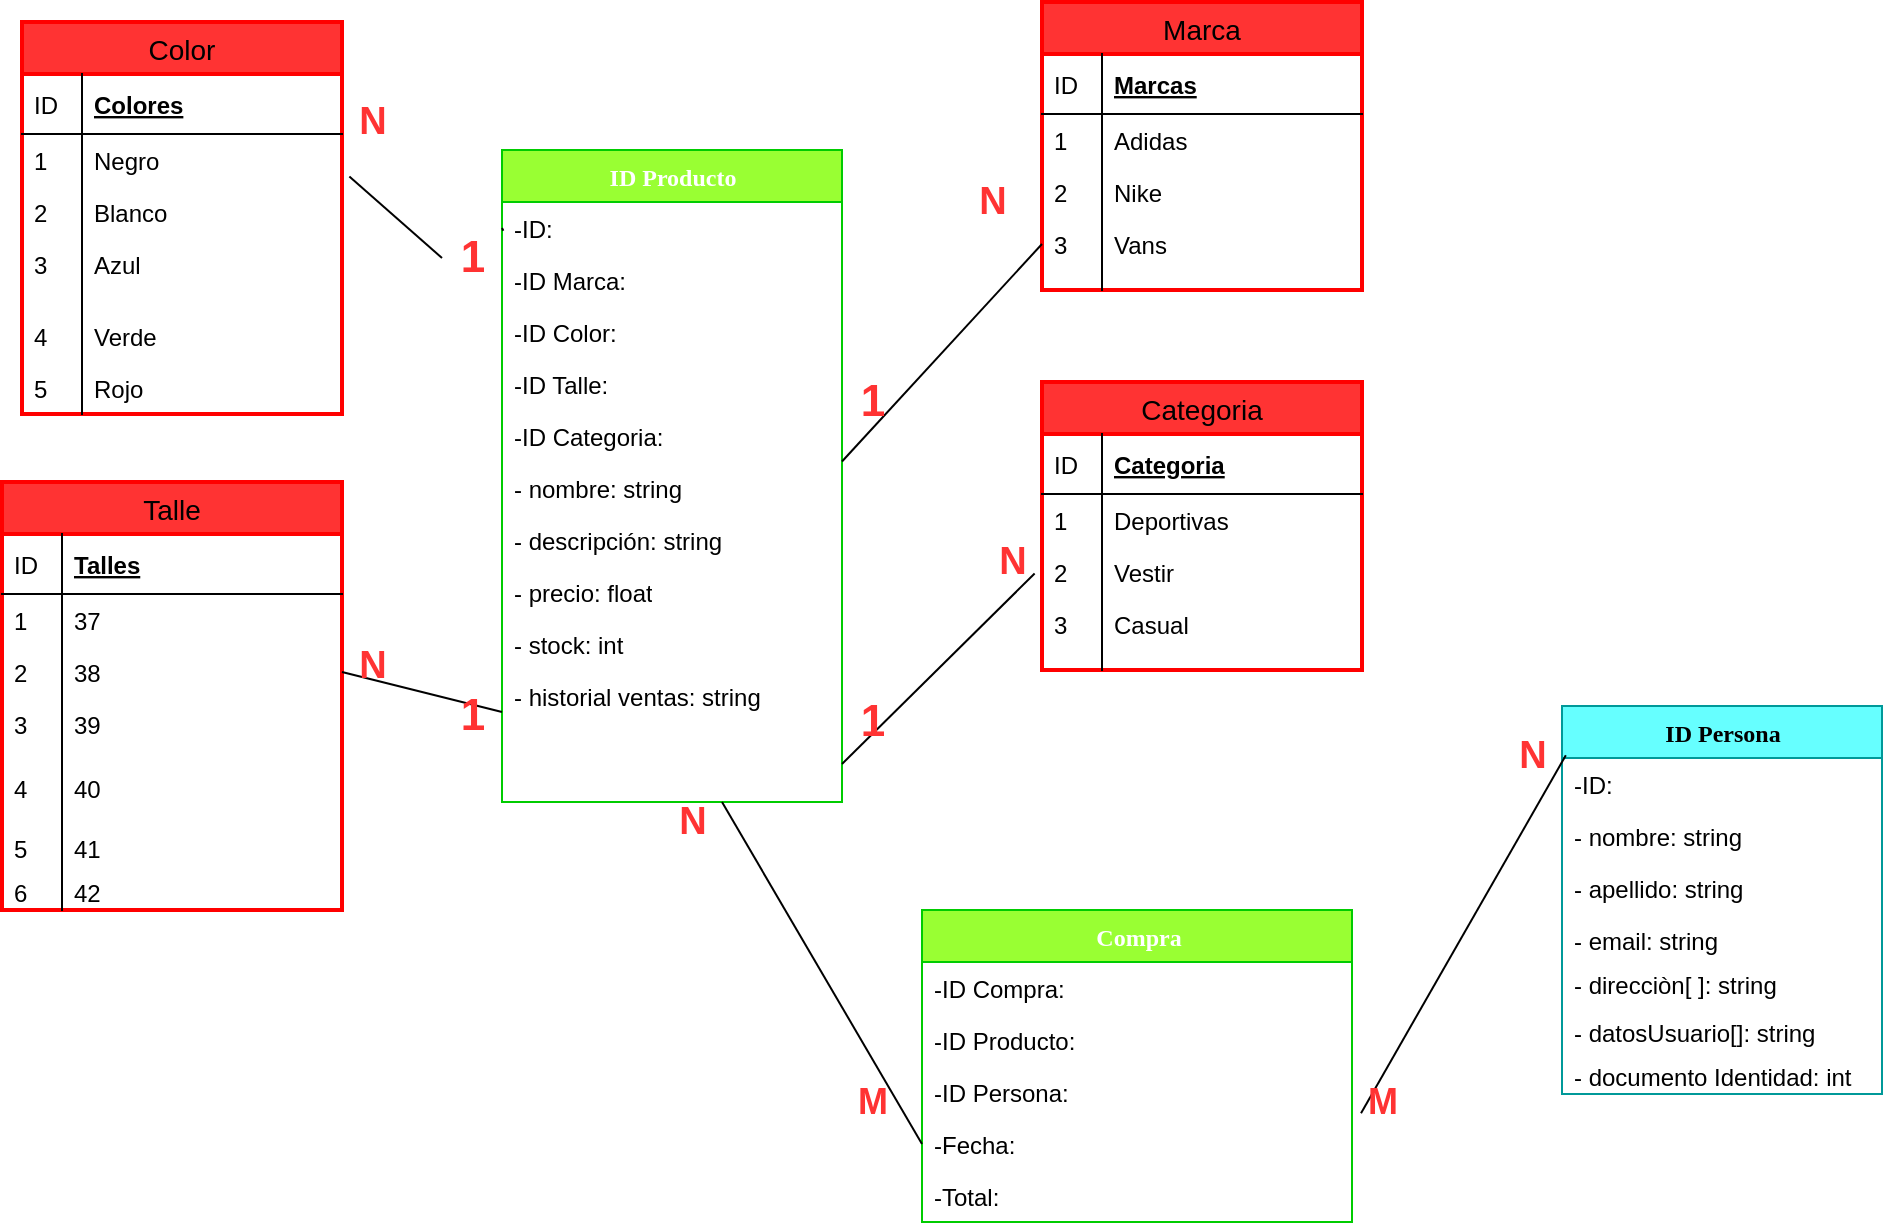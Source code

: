 <mxfile version="12.6.1" type="device"><diagram name="Page-1" id="9f46799a-70d6-7492-0946-bef42562c5a5"><mxGraphModel dx="1240" dy="-193" grid="1" gridSize="10" guides="1" tooltips="1" connect="1" arrows="1" fold="1" page="1" pageScale="1" pageWidth="1100" pageHeight="850" background="#ffffff" math="0" shadow="0"><root><mxCell id="0"/><mxCell id="1" parent="0"/><mxCell id="p8qAg3lWkjRqHArAEDa--1" value="ID Producto" style="swimlane;html=1;fontStyle=1;align=center;verticalAlign=top;childLayout=stackLayout;horizontal=1;startSize=26;horizontalStack=0;resizeParent=1;resizeLast=0;collapsible=1;marginBottom=0;swimlaneFillColor=#ffffff;rounded=0;shadow=0;comic=0;labelBackgroundColor=none;strokeWidth=1;fillColor=#99FF33;fontFamily=Verdana;fontSize=12;strokeColor=#00CC00;fontColor=#ffffff;" vertex="1" parent="1"><mxGeometry x="460" y="954" width="170" height="326" as="geometry"/></mxCell><mxCell id="p8qAg3lWkjRqHArAEDa--90" value="-ID:" style="text;html=1;strokeColor=none;fillColor=none;align=left;verticalAlign=top;spacingLeft=4;spacingRight=4;whiteSpace=wrap;overflow=hidden;rotatable=0;points=[[0,0.5],[1,0.5]];portConstraint=eastwest;" vertex="1" parent="p8qAg3lWkjRqHArAEDa--1"><mxGeometry y="26" width="170" height="26" as="geometry"/></mxCell><mxCell id="p8qAg3lWkjRqHArAEDa--119" value="-ID Marca:" style="text;html=1;strokeColor=none;fillColor=none;align=left;verticalAlign=top;spacingLeft=4;spacingRight=4;whiteSpace=wrap;overflow=hidden;rotatable=0;points=[[0,0.5],[1,0.5]];portConstraint=eastwest;" vertex="1" parent="p8qAg3lWkjRqHArAEDa--1"><mxGeometry y="52" width="170" height="26" as="geometry"/></mxCell><mxCell id="p8qAg3lWkjRqHArAEDa--91" value="-ID Color:" style="text;html=1;strokeColor=none;fillColor=none;align=left;verticalAlign=top;spacingLeft=4;spacingRight=4;whiteSpace=wrap;overflow=hidden;rotatable=0;points=[[0,0.5],[1,0.5]];portConstraint=eastwest;" vertex="1" parent="p8qAg3lWkjRqHArAEDa--1"><mxGeometry y="78" width="170" height="26" as="geometry"/></mxCell><mxCell id="p8qAg3lWkjRqHArAEDa--92" value="-ID Talle:" style="text;html=1;strokeColor=none;fillColor=none;align=left;verticalAlign=top;spacingLeft=4;spacingRight=4;whiteSpace=wrap;overflow=hidden;rotatable=0;points=[[0,0.5],[1,0.5]];portConstraint=eastwest;" vertex="1" parent="p8qAg3lWkjRqHArAEDa--1"><mxGeometry y="104" width="170" height="26" as="geometry"/></mxCell><mxCell id="p8qAg3lWkjRqHArAEDa--93" value="-ID Categoria:" style="text;html=1;strokeColor=none;fillColor=none;align=left;verticalAlign=top;spacingLeft=4;spacingRight=4;whiteSpace=wrap;overflow=hidden;rotatable=0;points=[[0,0.5],[1,0.5]];portConstraint=eastwest;" vertex="1" parent="p8qAg3lWkjRqHArAEDa--1"><mxGeometry y="130" width="170" height="26" as="geometry"/></mxCell><mxCell id="p8qAg3lWkjRqHArAEDa--2" value="- nombre: string" style="text;html=1;strokeColor=none;fillColor=none;align=left;verticalAlign=top;spacingLeft=4;spacingRight=4;whiteSpace=wrap;overflow=hidden;rotatable=0;points=[[0,0.5],[1,0.5]];portConstraint=eastwest;" vertex="1" parent="p8qAg3lWkjRqHArAEDa--1"><mxGeometry y="156" width="170" height="26" as="geometry"/></mxCell><mxCell id="p8qAg3lWkjRqHArAEDa--4" value="- descripción: string" style="text;html=1;strokeColor=none;fillColor=none;align=left;verticalAlign=top;spacingLeft=4;spacingRight=4;whiteSpace=wrap;overflow=hidden;rotatable=0;points=[[0,0.5],[1,0.5]];portConstraint=eastwest;" vertex="1" parent="p8qAg3lWkjRqHArAEDa--1"><mxGeometry y="182" width="170" height="26" as="geometry"/></mxCell><mxCell id="p8qAg3lWkjRqHArAEDa--5" value="- precio: float&lt;br&gt;" style="text;html=1;strokeColor=none;fillColor=none;align=left;verticalAlign=top;spacingLeft=4;spacingRight=4;whiteSpace=wrap;overflow=hidden;rotatable=0;points=[[0,0.5],[1,0.5]];portConstraint=eastwest;" vertex="1" parent="p8qAg3lWkjRqHArAEDa--1"><mxGeometry y="208" width="170" height="26" as="geometry"/></mxCell><mxCell id="p8qAg3lWkjRqHArAEDa--7" value="- stock: int" style="text;html=1;strokeColor=none;fillColor=none;align=left;verticalAlign=top;spacingLeft=4;spacingRight=4;whiteSpace=wrap;overflow=hidden;rotatable=0;points=[[0,0.5],[1,0.5]];portConstraint=eastwest;" vertex="1" parent="p8qAg3lWkjRqHArAEDa--1"><mxGeometry y="234" width="170" height="26" as="geometry"/></mxCell><mxCell id="p8qAg3lWkjRqHArAEDa--8" value="- historial ventas: string&lt;br&gt;" style="text;html=1;strokeColor=none;fillColor=none;align=left;verticalAlign=top;spacingLeft=4;spacingRight=4;whiteSpace=wrap;overflow=hidden;rotatable=0;points=[[0,0.5],[1,0.5]];portConstraint=eastwest;" vertex="1" parent="p8qAg3lWkjRqHArAEDa--1"><mxGeometry y="260" width="170" height="26" as="geometry"/></mxCell><mxCell id="p8qAg3lWkjRqHArAEDa--20" value="Marca" style="swimlane;fontStyle=0;childLayout=stackLayout;horizontal=1;startSize=26;fillColor=#FF3333;horizontalStack=0;resizeParent=1;resizeParentMax=0;resizeLast=0;collapsible=1;marginBottom=0;swimlaneFillColor=#ffffff;align=center;fontSize=14;strokeColor=#FF0000;strokeWidth=2;" vertex="1" parent="1"><mxGeometry x="730" y="880" width="160" height="144" as="geometry"/></mxCell><mxCell id="p8qAg3lWkjRqHArAEDa--21" value="Marcas" style="shape=partialRectangle;top=0;left=0;right=0;bottom=1;align=left;verticalAlign=middle;fillColor=none;spacingLeft=34;spacingRight=4;overflow=hidden;rotatable=0;points=[[0,0.5],[1,0.5]];portConstraint=eastwest;dropTarget=0;fontStyle=5;fontSize=12;" vertex="1" parent="p8qAg3lWkjRqHArAEDa--20"><mxGeometry y="26" width="160" height="30" as="geometry"/></mxCell><mxCell id="p8qAg3lWkjRqHArAEDa--22" value="ID" style="shape=partialRectangle;top=0;left=0;bottom=0;fillColor=none;align=left;verticalAlign=middle;spacingLeft=4;spacingRight=4;overflow=hidden;rotatable=0;points=[];portConstraint=eastwest;part=1;fontSize=12;" vertex="1" connectable="0" parent="p8qAg3lWkjRqHArAEDa--21"><mxGeometry width="30" height="30" as="geometry"/></mxCell><mxCell id="p8qAg3lWkjRqHArAEDa--23" value="Adidas" style="shape=partialRectangle;top=0;left=0;right=0;bottom=0;align=left;verticalAlign=top;fillColor=none;spacingLeft=34;spacingRight=4;overflow=hidden;rotatable=0;points=[[0,0.5],[1,0.5]];portConstraint=eastwest;dropTarget=0;fontSize=12;" vertex="1" parent="p8qAg3lWkjRqHArAEDa--20"><mxGeometry y="56" width="160" height="26" as="geometry"/></mxCell><mxCell id="p8qAg3lWkjRqHArAEDa--24" value="1" style="shape=partialRectangle;top=0;left=0;bottom=0;fillColor=none;align=left;verticalAlign=top;spacingLeft=4;spacingRight=4;overflow=hidden;rotatable=0;points=[];portConstraint=eastwest;part=1;fontSize=12;" vertex="1" connectable="0" parent="p8qAg3lWkjRqHArAEDa--23"><mxGeometry width="30" height="26" as="geometry"/></mxCell><mxCell id="p8qAg3lWkjRqHArAEDa--25" value="Nike" style="shape=partialRectangle;top=0;left=0;right=0;bottom=0;align=left;verticalAlign=top;fillColor=none;spacingLeft=34;spacingRight=4;overflow=hidden;rotatable=0;points=[[0,0.5],[1,0.5]];portConstraint=eastwest;dropTarget=0;fontSize=12;" vertex="1" parent="p8qAg3lWkjRqHArAEDa--20"><mxGeometry y="82" width="160" height="26" as="geometry"/></mxCell><mxCell id="p8qAg3lWkjRqHArAEDa--26" value="2" style="shape=partialRectangle;top=0;left=0;bottom=0;fillColor=none;align=left;verticalAlign=top;spacingLeft=4;spacingRight=4;overflow=hidden;rotatable=0;points=[];portConstraint=eastwest;part=1;fontSize=12;" vertex="1" connectable="0" parent="p8qAg3lWkjRqHArAEDa--25"><mxGeometry width="30" height="26" as="geometry"/></mxCell><mxCell id="p8qAg3lWkjRqHArAEDa--27" value="Vans" style="shape=partialRectangle;top=0;left=0;right=0;bottom=0;align=left;verticalAlign=top;fillColor=none;spacingLeft=34;spacingRight=4;overflow=hidden;rotatable=0;points=[[0,0.5],[1,0.5]];portConstraint=eastwest;dropTarget=0;fontSize=12;" vertex="1" parent="p8qAg3lWkjRqHArAEDa--20"><mxGeometry y="108" width="160" height="26" as="geometry"/></mxCell><mxCell id="p8qAg3lWkjRqHArAEDa--28" value="3" style="shape=partialRectangle;top=0;left=0;bottom=0;fillColor=none;align=left;verticalAlign=top;spacingLeft=4;spacingRight=4;overflow=hidden;rotatable=0;points=[];portConstraint=eastwest;part=1;fontSize=12;" vertex="1" connectable="0" parent="p8qAg3lWkjRqHArAEDa--27"><mxGeometry width="30" height="26" as="geometry"/></mxCell><mxCell id="p8qAg3lWkjRqHArAEDa--29" value="" style="shape=partialRectangle;top=0;left=0;right=0;bottom=0;align=left;verticalAlign=top;fillColor=none;spacingLeft=34;spacingRight=4;overflow=hidden;rotatable=0;points=[[0,0.5],[1,0.5]];portConstraint=eastwest;dropTarget=0;fontSize=12;" vertex="1" parent="p8qAg3lWkjRqHArAEDa--20"><mxGeometry y="134" width="160" height="10" as="geometry"/></mxCell><mxCell id="p8qAg3lWkjRqHArAEDa--30" value="" style="shape=partialRectangle;top=0;left=0;bottom=0;fillColor=none;align=left;verticalAlign=top;spacingLeft=4;spacingRight=4;overflow=hidden;rotatable=0;points=[];portConstraint=eastwest;part=1;fontSize=12;" vertex="1" connectable="0" parent="p8qAg3lWkjRqHArAEDa--29"><mxGeometry width="30" height="10" as="geometry"/></mxCell><mxCell id="p8qAg3lWkjRqHArAEDa--31" value="Talle" style="swimlane;fontStyle=0;childLayout=stackLayout;horizontal=1;startSize=26;fillColor=#FF3333;horizontalStack=0;resizeParent=1;resizeParentMax=0;resizeLast=0;collapsible=1;marginBottom=0;swimlaneFillColor=#ffffff;align=center;fontSize=14;strokeColor=#FF0000;strokeWidth=2;" vertex="1" parent="1"><mxGeometry x="210" y="1120" width="170" height="214" as="geometry"/></mxCell><mxCell id="p8qAg3lWkjRqHArAEDa--32" value="Talles" style="shape=partialRectangle;top=0;left=0;right=0;bottom=1;align=left;verticalAlign=middle;fillColor=none;spacingLeft=34;spacingRight=4;overflow=hidden;rotatable=0;points=[[0,0.5],[1,0.5]];portConstraint=eastwest;dropTarget=0;fontStyle=5;fontSize=12;" vertex="1" parent="p8qAg3lWkjRqHArAEDa--31"><mxGeometry y="26" width="170" height="30" as="geometry"/></mxCell><mxCell id="p8qAg3lWkjRqHArAEDa--33" value="ID" style="shape=partialRectangle;top=0;left=0;bottom=0;fillColor=none;align=left;verticalAlign=middle;spacingLeft=4;spacingRight=4;overflow=hidden;rotatable=0;points=[];portConstraint=eastwest;part=1;fontSize=12;" vertex="1" connectable="0" parent="p8qAg3lWkjRqHArAEDa--32"><mxGeometry width="30" height="30" as="geometry"/></mxCell><mxCell id="p8qAg3lWkjRqHArAEDa--34" value="37" style="shape=partialRectangle;top=0;left=0;right=0;bottom=0;align=left;verticalAlign=top;fillColor=none;spacingLeft=34;spacingRight=4;overflow=hidden;rotatable=0;points=[[0,0.5],[1,0.5]];portConstraint=eastwest;dropTarget=0;fontSize=12;" vertex="1" parent="p8qAg3lWkjRqHArAEDa--31"><mxGeometry y="56" width="170" height="26" as="geometry"/></mxCell><mxCell id="p8qAg3lWkjRqHArAEDa--35" value="1" style="shape=partialRectangle;top=0;left=0;bottom=0;fillColor=none;align=left;verticalAlign=top;spacingLeft=4;spacingRight=4;overflow=hidden;rotatable=0;points=[];portConstraint=eastwest;part=1;fontSize=12;" vertex="1" connectable="0" parent="p8qAg3lWkjRqHArAEDa--34"><mxGeometry width="30" height="26" as="geometry"/></mxCell><mxCell id="p8qAg3lWkjRqHArAEDa--36" value="38" style="shape=partialRectangle;top=0;left=0;right=0;bottom=0;align=left;verticalAlign=top;fillColor=none;spacingLeft=34;spacingRight=4;overflow=hidden;rotatable=0;points=[[0,0.5],[1,0.5]];portConstraint=eastwest;dropTarget=0;fontSize=12;" vertex="1" parent="p8qAg3lWkjRqHArAEDa--31"><mxGeometry y="82" width="170" height="26" as="geometry"/></mxCell><mxCell id="p8qAg3lWkjRqHArAEDa--37" value="2" style="shape=partialRectangle;top=0;left=0;bottom=0;fillColor=none;align=left;verticalAlign=top;spacingLeft=4;spacingRight=4;overflow=hidden;rotatable=0;points=[];portConstraint=eastwest;part=1;fontSize=12;" vertex="1" connectable="0" parent="p8qAg3lWkjRqHArAEDa--36"><mxGeometry width="30" height="26" as="geometry"/></mxCell><mxCell id="p8qAg3lWkjRqHArAEDa--38" value="39" style="shape=partialRectangle;top=0;left=0;right=0;bottom=0;align=left;verticalAlign=top;fillColor=none;spacingLeft=34;spacingRight=4;overflow=hidden;rotatable=0;points=[[0,0.5],[1,0.5]];portConstraint=eastwest;dropTarget=0;fontSize=12;" vertex="1" parent="p8qAg3lWkjRqHArAEDa--31"><mxGeometry y="108" width="170" height="22" as="geometry"/></mxCell><mxCell id="p8qAg3lWkjRqHArAEDa--39" value="3" style="shape=partialRectangle;top=0;left=0;bottom=0;fillColor=none;align=left;verticalAlign=top;spacingLeft=4;spacingRight=4;overflow=hidden;rotatable=0;points=[];portConstraint=eastwest;part=1;fontSize=12;" vertex="1" connectable="0" parent="p8qAg3lWkjRqHArAEDa--38"><mxGeometry width="30" height="22" as="geometry"/></mxCell><mxCell id="p8qAg3lWkjRqHArAEDa--40" value="" style="shape=partialRectangle;top=0;left=0;right=0;bottom=0;align=left;verticalAlign=top;fillColor=none;spacingLeft=34;spacingRight=4;overflow=hidden;rotatable=0;points=[[0,0.5],[1,0.5]];portConstraint=eastwest;dropTarget=0;fontSize=12;" vertex="1" parent="p8qAg3lWkjRqHArAEDa--31"><mxGeometry y="130" width="170" height="10" as="geometry"/></mxCell><mxCell id="p8qAg3lWkjRqHArAEDa--41" value="" style="shape=partialRectangle;top=0;left=0;bottom=0;fillColor=none;align=left;verticalAlign=top;spacingLeft=4;spacingRight=4;overflow=hidden;rotatable=0;points=[];portConstraint=eastwest;part=1;fontSize=12;" vertex="1" connectable="0" parent="p8qAg3lWkjRqHArAEDa--40"><mxGeometry width="30" height="10" as="geometry"/></mxCell><mxCell id="p8qAg3lWkjRqHArAEDa--42" value="40" style="shape=partialRectangle;top=0;left=0;right=0;bottom=0;align=left;verticalAlign=top;fillColor=none;spacingLeft=34;spacingRight=4;overflow=hidden;rotatable=0;points=[[0,0.5],[1,0.5]];portConstraint=eastwest;dropTarget=0;fontSize=12;" vertex="1" parent="p8qAg3lWkjRqHArAEDa--31"><mxGeometry y="140" width="170" height="30" as="geometry"/></mxCell><mxCell id="p8qAg3lWkjRqHArAEDa--43" value="4" style="shape=partialRectangle;top=0;left=0;bottom=0;fillColor=none;align=left;verticalAlign=top;spacingLeft=4;spacingRight=4;overflow=hidden;rotatable=0;points=[];portConstraint=eastwest;part=1;fontSize=12;" vertex="1" connectable="0" parent="p8qAg3lWkjRqHArAEDa--42"><mxGeometry width="30" height="30" as="geometry"/></mxCell><mxCell id="p8qAg3lWkjRqHArAEDa--44" value="41" style="shape=partialRectangle;top=0;left=0;right=0;bottom=0;align=left;verticalAlign=top;fillColor=none;spacingLeft=34;spacingRight=4;overflow=hidden;rotatable=0;points=[[0,0.5],[1,0.5]];portConstraint=eastwest;dropTarget=0;fontSize=12;" vertex="1" parent="p8qAg3lWkjRqHArAEDa--31"><mxGeometry y="170" width="170" height="22" as="geometry"/></mxCell><mxCell id="p8qAg3lWkjRqHArAEDa--45" value="5" style="shape=partialRectangle;top=0;left=0;bottom=0;fillColor=none;align=left;verticalAlign=top;spacingLeft=4;spacingRight=4;overflow=hidden;rotatable=0;points=[];portConstraint=eastwest;part=1;fontSize=12;" vertex="1" connectable="0" parent="p8qAg3lWkjRqHArAEDa--44"><mxGeometry width="30" height="22" as="geometry"/></mxCell><mxCell id="p8qAg3lWkjRqHArAEDa--46" value="42" style="shape=partialRectangle;top=0;left=0;right=0;bottom=0;align=left;verticalAlign=top;fillColor=none;spacingLeft=34;spacingRight=4;overflow=hidden;rotatable=0;points=[[0,0.5],[1,0.5]];portConstraint=eastwest;dropTarget=0;fontSize=12;" vertex="1" parent="p8qAg3lWkjRqHArAEDa--31"><mxGeometry y="192" width="170" height="22" as="geometry"/></mxCell><mxCell id="p8qAg3lWkjRqHArAEDa--47" value="6" style="shape=partialRectangle;top=0;left=0;bottom=0;fillColor=none;align=left;verticalAlign=top;spacingLeft=4;spacingRight=4;overflow=hidden;rotatable=0;points=[];portConstraint=eastwest;part=1;fontSize=12;" vertex="1" connectable="0" parent="p8qAg3lWkjRqHArAEDa--46"><mxGeometry width="30" height="22" as="geometry"/></mxCell><mxCell id="p8qAg3lWkjRqHArAEDa--50" value="Color" style="swimlane;fontStyle=0;childLayout=stackLayout;horizontal=1;startSize=26;fillColor=#FF3333;horizontalStack=0;resizeParent=1;resizeParentMax=0;resizeLast=0;collapsible=1;marginBottom=0;swimlaneFillColor=#ffffff;align=center;fontSize=14;strokeColor=#FF0000;strokeWidth=2;" vertex="1" parent="1"><mxGeometry x="220" y="890" width="160" height="196" as="geometry"/></mxCell><mxCell id="p8qAg3lWkjRqHArAEDa--51" value="Colores" style="shape=partialRectangle;top=0;left=0;right=0;bottom=1;align=left;verticalAlign=middle;fillColor=none;spacingLeft=34;spacingRight=4;overflow=hidden;rotatable=0;points=[[0,0.5],[1,0.5]];portConstraint=eastwest;dropTarget=0;fontStyle=5;fontSize=12;" vertex="1" parent="p8qAg3lWkjRqHArAEDa--50"><mxGeometry y="26" width="160" height="30" as="geometry"/></mxCell><mxCell id="p8qAg3lWkjRqHArAEDa--52" value="ID" style="shape=partialRectangle;top=0;left=0;bottom=0;fillColor=none;align=left;verticalAlign=middle;spacingLeft=4;spacingRight=4;overflow=hidden;rotatable=0;points=[];portConstraint=eastwest;part=1;fontSize=12;" vertex="1" connectable="0" parent="p8qAg3lWkjRqHArAEDa--51"><mxGeometry width="30" height="30" as="geometry"/></mxCell><mxCell id="p8qAg3lWkjRqHArAEDa--53" value="Negro" style="shape=partialRectangle;top=0;left=0;right=0;bottom=0;align=left;verticalAlign=top;fillColor=none;spacingLeft=34;spacingRight=4;overflow=hidden;rotatable=0;points=[[0,0.5],[1,0.5]];portConstraint=eastwest;dropTarget=0;fontSize=12;" vertex="1" parent="p8qAg3lWkjRqHArAEDa--50"><mxGeometry y="56" width="160" height="26" as="geometry"/></mxCell><mxCell id="p8qAg3lWkjRqHArAEDa--54" value="1" style="shape=partialRectangle;top=0;left=0;bottom=0;fillColor=none;align=left;verticalAlign=top;spacingLeft=4;spacingRight=4;overflow=hidden;rotatable=0;points=[];portConstraint=eastwest;part=1;fontSize=12;" vertex="1" connectable="0" parent="p8qAg3lWkjRqHArAEDa--53"><mxGeometry width="30" height="26" as="geometry"/></mxCell><mxCell id="p8qAg3lWkjRqHArAEDa--55" value="Blanco" style="shape=partialRectangle;top=0;left=0;right=0;bottom=0;align=left;verticalAlign=top;fillColor=none;spacingLeft=34;spacingRight=4;overflow=hidden;rotatable=0;points=[[0,0.5],[1,0.5]];portConstraint=eastwest;dropTarget=0;fontSize=12;" vertex="1" parent="p8qAg3lWkjRqHArAEDa--50"><mxGeometry y="82" width="160" height="26" as="geometry"/></mxCell><mxCell id="p8qAg3lWkjRqHArAEDa--56" value="2" style="shape=partialRectangle;top=0;left=0;bottom=0;fillColor=none;align=left;verticalAlign=top;spacingLeft=4;spacingRight=4;overflow=hidden;rotatable=0;points=[];portConstraint=eastwest;part=1;fontSize=12;" vertex="1" connectable="0" parent="p8qAg3lWkjRqHArAEDa--55"><mxGeometry width="30" height="26" as="geometry"/></mxCell><mxCell id="p8qAg3lWkjRqHArAEDa--57" value="Azul" style="shape=partialRectangle;top=0;left=0;right=0;bottom=0;align=left;verticalAlign=top;fillColor=none;spacingLeft=34;spacingRight=4;overflow=hidden;rotatable=0;points=[[0,0.5],[1,0.5]];portConstraint=eastwest;dropTarget=0;fontSize=12;" vertex="1" parent="p8qAg3lWkjRqHArAEDa--50"><mxGeometry y="108" width="160" height="26" as="geometry"/></mxCell><mxCell id="p8qAg3lWkjRqHArAEDa--58" value="3" style="shape=partialRectangle;top=0;left=0;bottom=0;fillColor=none;align=left;verticalAlign=top;spacingLeft=4;spacingRight=4;overflow=hidden;rotatable=0;points=[];portConstraint=eastwest;part=1;fontSize=12;" vertex="1" connectable="0" parent="p8qAg3lWkjRqHArAEDa--57"><mxGeometry width="30" height="26" as="geometry"/></mxCell><mxCell id="p8qAg3lWkjRqHArAEDa--59" value="" style="shape=partialRectangle;top=0;left=0;right=0;bottom=0;align=left;verticalAlign=top;fillColor=none;spacingLeft=34;spacingRight=4;overflow=hidden;rotatable=0;points=[[0,0.5],[1,0.5]];portConstraint=eastwest;dropTarget=0;fontSize=12;" vertex="1" parent="p8qAg3lWkjRqHArAEDa--50"><mxGeometry y="134" width="160" height="10" as="geometry"/></mxCell><mxCell id="p8qAg3lWkjRqHArAEDa--60" value="" style="shape=partialRectangle;top=0;left=0;bottom=0;fillColor=none;align=left;verticalAlign=top;spacingLeft=4;spacingRight=4;overflow=hidden;rotatable=0;points=[];portConstraint=eastwest;part=1;fontSize=12;" vertex="1" connectable="0" parent="p8qAg3lWkjRqHArAEDa--59"><mxGeometry width="30" height="10" as="geometry"/></mxCell><mxCell id="p8qAg3lWkjRqHArAEDa--61" value="Verde" style="shape=partialRectangle;top=0;left=0;right=0;bottom=0;align=left;verticalAlign=top;fillColor=none;spacingLeft=34;spacingRight=4;overflow=hidden;rotatable=0;points=[[0,0.5],[1,0.5]];portConstraint=eastwest;dropTarget=0;fontSize=12;" vertex="1" parent="p8qAg3lWkjRqHArAEDa--50"><mxGeometry y="144" width="160" height="26" as="geometry"/></mxCell><mxCell id="p8qAg3lWkjRqHArAEDa--62" value="4" style="shape=partialRectangle;top=0;left=0;bottom=0;fillColor=none;align=left;verticalAlign=top;spacingLeft=4;spacingRight=4;overflow=hidden;rotatable=0;points=[];portConstraint=eastwest;part=1;fontSize=12;" vertex="1" connectable="0" parent="p8qAg3lWkjRqHArAEDa--61"><mxGeometry width="30" height="26" as="geometry"/></mxCell><mxCell id="p8qAg3lWkjRqHArAEDa--63" value="Rojo" style="shape=partialRectangle;top=0;left=0;right=0;bottom=0;align=left;verticalAlign=top;fillColor=none;spacingLeft=34;spacingRight=4;overflow=hidden;rotatable=0;points=[[0,0.5],[1,0.5]];portConstraint=eastwest;dropTarget=0;fontSize=12;" vertex="1" parent="p8qAg3lWkjRqHArAEDa--50"><mxGeometry y="170" width="160" height="26" as="geometry"/></mxCell><mxCell id="p8qAg3lWkjRqHArAEDa--64" value="5" style="shape=partialRectangle;top=0;left=0;bottom=0;fillColor=none;align=left;verticalAlign=top;spacingLeft=4;spacingRight=4;overflow=hidden;rotatable=0;points=[];portConstraint=eastwest;part=1;fontSize=12;" vertex="1" connectable="0" parent="p8qAg3lWkjRqHArAEDa--63"><mxGeometry width="30" height="26" as="geometry"/></mxCell><mxCell id="p8qAg3lWkjRqHArAEDa--65" value="Categoria" style="swimlane;fontStyle=0;childLayout=stackLayout;horizontal=1;startSize=26;fillColor=#FF3333;horizontalStack=0;resizeParent=1;resizeParentMax=0;resizeLast=0;collapsible=1;marginBottom=0;swimlaneFillColor=#ffffff;align=center;fontSize=14;strokeColor=#FF0000;strokeWidth=2;" vertex="1" parent="1"><mxGeometry x="730" y="1070" width="160" height="144" as="geometry"/></mxCell><mxCell id="p8qAg3lWkjRqHArAEDa--66" value="Categoria" style="shape=partialRectangle;top=0;left=0;right=0;bottom=1;align=left;verticalAlign=middle;fillColor=none;spacingLeft=34;spacingRight=4;overflow=hidden;rotatable=0;points=[[0,0.5],[1,0.5]];portConstraint=eastwest;dropTarget=0;fontStyle=5;fontSize=12;" vertex="1" parent="p8qAg3lWkjRqHArAEDa--65"><mxGeometry y="26" width="160" height="30" as="geometry"/></mxCell><mxCell id="p8qAg3lWkjRqHArAEDa--67" value="ID" style="shape=partialRectangle;top=0;left=0;bottom=0;fillColor=none;align=left;verticalAlign=middle;spacingLeft=4;spacingRight=4;overflow=hidden;rotatable=0;points=[];portConstraint=eastwest;part=1;fontSize=12;" vertex="1" connectable="0" parent="p8qAg3lWkjRqHArAEDa--66"><mxGeometry width="30" height="30" as="geometry"/></mxCell><mxCell id="p8qAg3lWkjRqHArAEDa--68" value="Deportivas" style="shape=partialRectangle;top=0;left=0;right=0;bottom=0;align=left;verticalAlign=top;fillColor=none;spacingLeft=34;spacingRight=4;overflow=hidden;rotatable=0;points=[[0,0.5],[1,0.5]];portConstraint=eastwest;dropTarget=0;fontSize=12;" vertex="1" parent="p8qAg3lWkjRqHArAEDa--65"><mxGeometry y="56" width="160" height="26" as="geometry"/></mxCell><mxCell id="p8qAg3lWkjRqHArAEDa--69" value="1" style="shape=partialRectangle;top=0;left=0;bottom=0;fillColor=none;align=left;verticalAlign=top;spacingLeft=4;spacingRight=4;overflow=hidden;rotatable=0;points=[];portConstraint=eastwest;part=1;fontSize=12;" vertex="1" connectable="0" parent="p8qAg3lWkjRqHArAEDa--68"><mxGeometry width="30" height="26" as="geometry"/></mxCell><mxCell id="p8qAg3lWkjRqHArAEDa--70" value="Vestir" style="shape=partialRectangle;top=0;left=0;right=0;bottom=0;align=left;verticalAlign=top;fillColor=none;spacingLeft=34;spacingRight=4;overflow=hidden;rotatable=0;points=[[0,0.5],[1,0.5]];portConstraint=eastwest;dropTarget=0;fontSize=12;" vertex="1" parent="p8qAg3lWkjRqHArAEDa--65"><mxGeometry y="82" width="160" height="26" as="geometry"/></mxCell><mxCell id="p8qAg3lWkjRqHArAEDa--71" value="2" style="shape=partialRectangle;top=0;left=0;bottom=0;fillColor=none;align=left;verticalAlign=top;spacingLeft=4;spacingRight=4;overflow=hidden;rotatable=0;points=[];portConstraint=eastwest;part=1;fontSize=12;" vertex="1" connectable="0" parent="p8qAg3lWkjRqHArAEDa--70"><mxGeometry width="30" height="26" as="geometry"/></mxCell><mxCell id="p8qAg3lWkjRqHArAEDa--72" value="Casual" style="shape=partialRectangle;top=0;left=0;right=0;bottom=0;align=left;verticalAlign=top;fillColor=none;spacingLeft=34;spacingRight=4;overflow=hidden;rotatable=0;points=[[0,0.5],[1,0.5]];portConstraint=eastwest;dropTarget=0;fontSize=12;" vertex="1" parent="p8qAg3lWkjRqHArAEDa--65"><mxGeometry y="108" width="160" height="26" as="geometry"/></mxCell><mxCell id="p8qAg3lWkjRqHArAEDa--73" value="3" style="shape=partialRectangle;top=0;left=0;bottom=0;fillColor=none;align=left;verticalAlign=top;spacingLeft=4;spacingRight=4;overflow=hidden;rotatable=0;points=[];portConstraint=eastwest;part=1;fontSize=12;" vertex="1" connectable="0" parent="p8qAg3lWkjRqHArAEDa--72"><mxGeometry width="30" height="26" as="geometry"/></mxCell><mxCell id="p8qAg3lWkjRqHArAEDa--74" value="" style="shape=partialRectangle;top=0;left=0;right=0;bottom=0;align=left;verticalAlign=top;fillColor=none;spacingLeft=34;spacingRight=4;overflow=hidden;rotatable=0;points=[[0,0.5],[1,0.5]];portConstraint=eastwest;dropTarget=0;fontSize=12;" vertex="1" parent="p8qAg3lWkjRqHArAEDa--65"><mxGeometry y="134" width="160" height="10" as="geometry"/></mxCell><mxCell id="p8qAg3lWkjRqHArAEDa--75" value="" style="shape=partialRectangle;top=0;left=0;bottom=0;fillColor=none;align=left;verticalAlign=top;spacingLeft=4;spacingRight=4;overflow=hidden;rotatable=0;points=[];portConstraint=eastwest;part=1;fontSize=12;" vertex="1" connectable="0" parent="p8qAg3lWkjRqHArAEDa--74"><mxGeometry width="30" height="10" as="geometry"/></mxCell><mxCell id="p8qAg3lWkjRqHArAEDa--78" value="" style="endArrow=none;html=1;entryX=0;entryY=0.5;entryDx=0;entryDy=0;exitX=1.023;exitY=-0.183;exitDx=0;exitDy=0;exitPerimeter=0;" edge="1" parent="1" source="p8qAg3lWkjRqHArAEDa--82"><mxGeometry width="50" height="50" relative="1" as="geometry"><mxPoint x="110" y="1410" as="sourcePoint"/><mxPoint x="460" y="993.0" as="targetPoint"/><Array as="points"/></mxGeometry></mxCell><mxCell id="p8qAg3lWkjRqHArAEDa--79" value="" style="endArrow=none;html=1;entryX=0;entryY=0.5;entryDx=0;entryDy=0;exitX=1;exitY=0.5;exitDx=0;exitDy=0;" edge="1" parent="1" source="p8qAg3lWkjRqHArAEDa--36"><mxGeometry width="50" height="50" relative="1" as="geometry"><mxPoint x="430" y="1170" as="sourcePoint"/><mxPoint x="460" y="1235" as="targetPoint"/><Array as="points"/></mxGeometry></mxCell><mxCell id="p8qAg3lWkjRqHArAEDa--80" value="" style="endArrow=none;html=1;entryX=0;entryY=0.5;entryDx=0;entryDy=0;exitX=1;exitY=-0.009;exitDx=0;exitDy=0;exitPerimeter=0;" edge="1" parent="1" source="p8qAg3lWkjRqHArAEDa--2" target="p8qAg3lWkjRqHArAEDa--27"><mxGeometry width="50" height="50" relative="1" as="geometry"><mxPoint x="690" y="980" as="sourcePoint"/><mxPoint x="766.32" y="1005.758" as="targetPoint"/><Array as="points"/></mxGeometry></mxCell><mxCell id="p8qAg3lWkjRqHArAEDa--81" value="" style="endArrow=none;html=1;entryX=0;entryY=0.5;entryDx=0;entryDy=0;exitX=1;exitY=0.5;exitDx=0;exitDy=0;" edge="1" parent="1"><mxGeometry width="50" height="50" relative="1" as="geometry"><mxPoint x="630" y="1261.0" as="sourcePoint"/><mxPoint x="726.32" y="1165.758" as="targetPoint"/><Array as="points"/></mxGeometry></mxCell><mxCell id="p8qAg3lWkjRqHArAEDa--83" value="&lt;b&gt;&lt;font style=&quot;font-size: 22px&quot; color=&quot;#ff3333&quot;&gt;1&lt;/font&gt;&lt;/b&gt;" style="text;html=1;align=center;verticalAlign=middle;resizable=0;points=[];autosize=1;fillColor=none;" vertex="1" parent="1"><mxGeometry x="430" y="1227" width="30" height="20" as="geometry"/></mxCell><mxCell id="p8qAg3lWkjRqHArAEDa--85" value="&lt;b&gt;&lt;font style=&quot;font-size: 22px&quot; color=&quot;#ff3333&quot;&gt;1&lt;/font&gt;&lt;/b&gt;" style="text;html=1;align=center;verticalAlign=middle;resizable=0;points=[];autosize=1;fillColor=none;" vertex="1" parent="1"><mxGeometry x="630" y="1230" width="30" height="20" as="geometry"/></mxCell><mxCell id="p8qAg3lWkjRqHArAEDa--86" value="&lt;font color=&quot;#ff3333&quot; size=&quot;1&quot;&gt;&lt;b style=&quot;font-size: 19px&quot;&gt;N&lt;/b&gt;&lt;/font&gt;" style="text;html=1;align=center;verticalAlign=middle;resizable=0;points=[];autosize=1;" vertex="1" parent="1"><mxGeometry x="700" y="1150" width="30" height="20" as="geometry"/></mxCell><mxCell id="p8qAg3lWkjRqHArAEDa--87" value="&lt;font color=&quot;#ff3333&quot; size=&quot;1&quot;&gt;&lt;b style=&quot;font-size: 19px&quot;&gt;N&lt;/b&gt;&lt;/font&gt;" style="text;html=1;align=center;verticalAlign=middle;resizable=0;points=[];autosize=1;" vertex="1" parent="1"><mxGeometry x="690" y="970" width="30" height="20" as="geometry"/></mxCell><mxCell id="p8qAg3lWkjRqHArAEDa--89" value="&lt;font color=&quot;#ff3333&quot; size=&quot;1&quot;&gt;&lt;b style=&quot;font-size: 19px&quot;&gt;N&lt;/b&gt;&lt;/font&gt;" style="text;html=1;align=center;verticalAlign=middle;resizable=0;points=[];autosize=1;" vertex="1" parent="1"><mxGeometry x="380" y="930" width="30" height="20" as="geometry"/></mxCell><mxCell id="p8qAg3lWkjRqHArAEDa--84" value="&lt;b&gt;&lt;font style=&quot;font-size: 22px&quot; color=&quot;#ff3333&quot;&gt;1&lt;/font&gt;&lt;/b&gt;" style="text;html=1;align=center;verticalAlign=middle;resizable=0;points=[];autosize=1;fillColor=none;" vertex="1" parent="1"><mxGeometry x="560" y="1070" width="170" height="20" as="geometry"/></mxCell><mxCell id="p8qAg3lWkjRqHArAEDa--88" value="&lt;font color=&quot;#ff3333&quot; size=&quot;1&quot;&gt;&lt;b style=&quot;font-size: 19px&quot;&gt;N&lt;/b&gt;&lt;/font&gt;" style="text;html=1;align=center;verticalAlign=middle;resizable=0;points=[];autosize=1;" vertex="1" parent="1"><mxGeometry x="310" y="1202" width="170" height="20" as="geometry"/></mxCell><mxCell id="p8qAg3lWkjRqHArAEDa--82" value="&lt;b&gt;&lt;font style=&quot;font-size: 22px&quot; color=&quot;#ff3333&quot;&gt;1&lt;/font&gt;&lt;/b&gt;" style="text;html=1;align=center;verticalAlign=middle;resizable=0;points=[];autosize=1;fillColor=none;" vertex="1" parent="1"><mxGeometry x="430" y="998" width="30" height="20" as="geometry"/></mxCell><mxCell id="p8qAg3lWkjRqHArAEDa--94" value="" style="endArrow=none;html=1;entryX=0;entryY=0.5;entryDx=0;entryDy=0;exitX=1.023;exitY=-0.183;exitDx=0;exitDy=0;exitPerimeter=0;" edge="1" parent="1" source="p8qAg3lWkjRqHArAEDa--55" target="p8qAg3lWkjRqHArAEDa--82"><mxGeometry width="50" height="50" relative="1" as="geometry"><mxPoint x="383.68" y="967.242" as="sourcePoint"/><mxPoint x="460.0" y="993" as="targetPoint"/><Array as="points"/></mxGeometry></mxCell><mxCell id="p8qAg3lWkjRqHArAEDa--95" value="Compra" style="swimlane;html=1;fontStyle=1;align=center;verticalAlign=top;childLayout=stackLayout;horizontal=1;startSize=26;horizontalStack=0;resizeParent=1;resizeLast=0;collapsible=1;marginBottom=0;swimlaneFillColor=#ffffff;rounded=0;shadow=0;comic=0;labelBackgroundColor=none;strokeWidth=1;fillColor=#99FF33;fontFamily=Verdana;fontSize=12;strokeColor=#00CC00;fontColor=#ffffff;" vertex="1" parent="1"><mxGeometry x="670" y="1334" width="215" height="156" as="geometry"/></mxCell><mxCell id="p8qAg3lWkjRqHArAEDa--131" value="-ID Compra:" style="text;html=1;strokeColor=none;fillColor=none;align=left;verticalAlign=top;spacingLeft=4;spacingRight=4;whiteSpace=wrap;overflow=hidden;rotatable=0;points=[[0,0.5],[1,0.5]];portConstraint=eastwest;" vertex="1" parent="p8qAg3lWkjRqHArAEDa--95"><mxGeometry y="26" width="215" height="26" as="geometry"/></mxCell><mxCell id="p8qAg3lWkjRqHArAEDa--96" value="-ID Producto:" style="text;html=1;strokeColor=none;fillColor=none;align=left;verticalAlign=top;spacingLeft=4;spacingRight=4;whiteSpace=wrap;overflow=hidden;rotatable=0;points=[[0,0.5],[1,0.5]];portConstraint=eastwest;" vertex="1" parent="p8qAg3lWkjRqHArAEDa--95"><mxGeometry y="52" width="215" height="26" as="geometry"/></mxCell><mxCell id="p8qAg3lWkjRqHArAEDa--117" value="-ID Persona:" style="text;html=1;strokeColor=none;fillColor=none;align=left;verticalAlign=top;spacingLeft=4;spacingRight=4;whiteSpace=wrap;overflow=hidden;rotatable=0;points=[[0,0.5],[1,0.5]];portConstraint=eastwest;" vertex="1" parent="p8qAg3lWkjRqHArAEDa--95"><mxGeometry y="78" width="215" height="26" as="geometry"/></mxCell><mxCell id="p8qAg3lWkjRqHArAEDa--129" value="-Fecha:" style="text;html=1;strokeColor=none;fillColor=none;align=left;verticalAlign=top;spacingLeft=4;spacingRight=4;whiteSpace=wrap;overflow=hidden;rotatable=0;points=[[0,0.5],[1,0.5]];portConstraint=eastwest;" vertex="1" parent="p8qAg3lWkjRqHArAEDa--95"><mxGeometry y="104" width="215" height="26" as="geometry"/></mxCell><mxCell id="p8qAg3lWkjRqHArAEDa--132" value="-Total:" style="text;html=1;strokeColor=none;fillColor=none;align=left;verticalAlign=top;spacingLeft=4;spacingRight=4;whiteSpace=wrap;overflow=hidden;rotatable=0;points=[[0,0.5],[1,0.5]];portConstraint=eastwest;" vertex="1" parent="p8qAg3lWkjRqHArAEDa--95"><mxGeometry y="130" width="215" height="26" as="geometry"/></mxCell><mxCell id="p8qAg3lWkjRqHArAEDa--104" value="&lt;font color=&quot;#000000&quot;&gt;ID Persona&lt;/font&gt;" style="swimlane;html=1;fontStyle=1;align=center;verticalAlign=top;childLayout=stackLayout;horizontal=1;startSize=26;horizontalStack=0;resizeParent=1;resizeLast=0;collapsible=1;marginBottom=0;swimlaneFillColor=#ffffff;rounded=0;shadow=0;comic=0;labelBackgroundColor=none;strokeWidth=1;fillColor=#66FFFF;fontFamily=Verdana;fontSize=12;strokeColor=#009999;fontColor=#ffffff;" vertex="1" parent="1"><mxGeometry x="990" y="1232" width="160" height="194" as="geometry"/></mxCell><mxCell id="p8qAg3lWkjRqHArAEDa--118" value="-ID:" style="text;html=1;strokeColor=none;fillColor=none;align=left;verticalAlign=top;spacingLeft=4;spacingRight=4;whiteSpace=wrap;overflow=hidden;rotatable=0;points=[[0,0.5],[1,0.5]];portConstraint=eastwest;" vertex="1" parent="p8qAg3lWkjRqHArAEDa--104"><mxGeometry y="26" width="160" height="26" as="geometry"/></mxCell><mxCell id="p8qAg3lWkjRqHArAEDa--105" value="- nombre: string" style="text;html=1;strokeColor=none;fillColor=none;align=left;verticalAlign=top;spacingLeft=4;spacingRight=4;whiteSpace=wrap;overflow=hidden;rotatable=0;points=[[0,0.5],[1,0.5]];portConstraint=eastwest;" vertex="1" parent="p8qAg3lWkjRqHArAEDa--104"><mxGeometry y="52" width="160" height="26" as="geometry"/></mxCell><mxCell id="p8qAg3lWkjRqHArAEDa--106" value="- apellido: string" style="text;html=1;strokeColor=none;fillColor=none;align=left;verticalAlign=top;spacingLeft=4;spacingRight=4;whiteSpace=wrap;overflow=hidden;rotatable=0;points=[[0,0.5],[1,0.5]];portConstraint=eastwest;" vertex="1" parent="p8qAg3lWkjRqHArAEDa--104"><mxGeometry y="78" width="160" height="26" as="geometry"/></mxCell><mxCell id="p8qAg3lWkjRqHArAEDa--107" value="- email: string" style="text;html=1;strokeColor=none;fillColor=none;align=left;verticalAlign=top;spacingLeft=4;spacingRight=4;whiteSpace=wrap;overflow=hidden;rotatable=0;points=[[0,0.5],[1,0.5]];portConstraint=eastwest;" vertex="1" parent="p8qAg3lWkjRqHArAEDa--104"><mxGeometry y="104" width="160" height="22" as="geometry"/></mxCell><mxCell id="p8qAg3lWkjRqHArAEDa--108" value="- direcciòn[ ]: string&lt;br&gt;" style="text;html=1;strokeColor=none;fillColor=none;align=left;verticalAlign=top;spacingLeft=4;spacingRight=4;whiteSpace=wrap;overflow=hidden;rotatable=0;points=[[0,0.5],[1,0.5]];portConstraint=eastwest;" vertex="1" parent="p8qAg3lWkjRqHArAEDa--104"><mxGeometry y="126" width="160" height="24" as="geometry"/></mxCell><mxCell id="p8qAg3lWkjRqHArAEDa--109" value="&lt;span style=&quot;white-space: normal&quot;&gt;- datosUsuario[]: string&lt;/span&gt;" style="text;html=1;strokeColor=none;fillColor=none;align=left;verticalAlign=top;spacingLeft=4;spacingRight=4;whiteSpace=wrap;overflow=hidden;rotatable=0;points=[[0,0.5],[1,0.5]];portConstraint=eastwest;" vertex="1" parent="p8qAg3lWkjRqHArAEDa--104"><mxGeometry y="150" width="160" height="22" as="geometry"/></mxCell><mxCell id="p8qAg3lWkjRqHArAEDa--110" value="&lt;span style=&quot;white-space: normal&quot;&gt;- documento Identidad: int&lt;br&gt;&lt;br&gt;&lt;/span&gt;" style="text;html=1;strokeColor=none;fillColor=none;align=left;verticalAlign=top;spacingLeft=4;spacingRight=4;whiteSpace=wrap;overflow=hidden;rotatable=0;points=[[0,0.5],[1,0.5]];portConstraint=eastwest;" vertex="1" parent="p8qAg3lWkjRqHArAEDa--104"><mxGeometry y="172" width="160" height="22" as="geometry"/></mxCell><mxCell id="p8qAg3lWkjRqHArAEDa--120" value="" style="endArrow=none;html=1;exitX=0;exitY=0.5;exitDx=0;exitDy=0;" edge="1" parent="1"><mxGeometry width="50" height="50" relative="1" as="geometry"><mxPoint x="670.0" y="1451" as="sourcePoint"/><mxPoint x="570" y="1280" as="targetPoint"/><Array as="points"/></mxGeometry></mxCell><mxCell id="p8qAg3lWkjRqHArAEDa--121" value="" style="endArrow=none;html=1;exitX=1.021;exitY=-0.093;exitDx=0;exitDy=0;exitPerimeter=0;entryX=0.012;entryY=-0.052;entryDx=0;entryDy=0;entryPerimeter=0;" edge="1" parent="1" target="p8qAg3lWkjRqHArAEDa--118"><mxGeometry width="50" height="50" relative="1" as="geometry"><mxPoint x="889.515" y="1435.582" as="sourcePoint"/><mxPoint x="820" y="1195" as="targetPoint"/><Array as="points"/></mxGeometry></mxCell><mxCell id="p8qAg3lWkjRqHArAEDa--123" value="&lt;font color=&quot;#ff3333&quot; size=&quot;1&quot;&gt;&lt;b style=&quot;font-size: 19px&quot;&gt;N&lt;/b&gt;&lt;/font&gt;" style="text;html=1;align=center;verticalAlign=middle;resizable=0;points=[];autosize=1;" vertex="1" parent="1"><mxGeometry x="540" y="1280" width="30" height="20" as="geometry"/></mxCell><mxCell id="p8qAg3lWkjRqHArAEDa--124" value="&lt;font color=&quot;#ff3333&quot; size=&quot;1&quot;&gt;&lt;b style=&quot;font-size: 19px&quot;&gt;N&lt;/b&gt;&lt;/font&gt;" style="text;html=1;align=center;verticalAlign=middle;resizable=0;points=[];autosize=1;" vertex="1" parent="1"><mxGeometry x="960" y="1247" width="30" height="20" as="geometry"/></mxCell><mxCell id="p8qAg3lWkjRqHArAEDa--125" value="&lt;b&gt;&lt;font color=&quot;#ff3333&quot; style=&quot;font-size: 18px&quot;&gt;M&lt;/font&gt;&lt;/b&gt;" style="text;html=1;align=center;verticalAlign=middle;resizable=0;points=[];autosize=1;" vertex="1" parent="1"><mxGeometry x="630" y="1420" width="30" height="20" as="geometry"/></mxCell><mxCell id="p8qAg3lWkjRqHArAEDa--126" value="&lt;b&gt;&lt;font color=&quot;#ff3333&quot; style=&quot;font-size: 18px&quot;&gt;M&lt;/font&gt;&lt;/b&gt;" style="text;html=1;align=center;verticalAlign=middle;resizable=0;points=[];autosize=1;" vertex="1" parent="1"><mxGeometry x="885" y="1420" width="30" height="20" as="geometry"/></mxCell></root></mxGraphModel></diagram></mxfile>